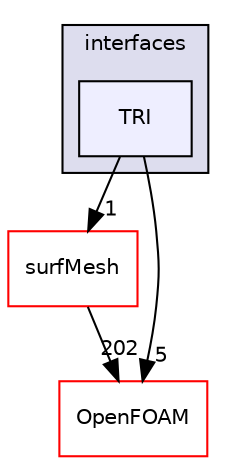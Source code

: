 digraph "src/triSurface/triSurface/interfaces/TRI" {
  bgcolor=transparent;
  compound=true
  node [ fontsize="10", fontname="Helvetica"];
  edge [ labelfontsize="10", labelfontname="Helvetica"];
  subgraph clusterdir_09361cf56c32d5394d8654f03a55f311 {
    graph [ bgcolor="#ddddee", pencolor="black", label="interfaces" fontname="Helvetica", fontsize="10", URL="dir_09361cf56c32d5394d8654f03a55f311.html"]
  dir_f358ee89ba278ac3db6c99e6db067d18 [shape=box, label="TRI", style="filled", fillcolor="#eeeeff", pencolor="black", URL="dir_f358ee89ba278ac3db6c99e6db067d18.html"];
  }
  dir_0a88fe22feb23ce5f078a04a1df67721 [shape=box label="surfMesh" color="red" URL="dir_0a88fe22feb23ce5f078a04a1df67721.html"];
  dir_c5473ff19b20e6ec4dfe5c310b3778a8 [shape=box label="OpenFOAM" color="red" URL="dir_c5473ff19b20e6ec4dfe5c310b3778a8.html"];
  dir_0a88fe22feb23ce5f078a04a1df67721->dir_c5473ff19b20e6ec4dfe5c310b3778a8 [headlabel="202", labeldistance=1.5 headhref="dir_002745_001897.html"];
  dir_f358ee89ba278ac3db6c99e6db067d18->dir_0a88fe22feb23ce5f078a04a1df67721 [headlabel="1", labeldistance=1.5 headhref="dir_003052_002745.html"];
  dir_f358ee89ba278ac3db6c99e6db067d18->dir_c5473ff19b20e6ec4dfe5c310b3778a8 [headlabel="5", labeldistance=1.5 headhref="dir_003052_001897.html"];
}
